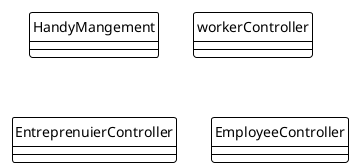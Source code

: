 @startuml Handy Mangement
skinparam style Strictuml

!theme plain


class HandyMangement {
   
}

class workerController {
   
}

class EntreprenuierController {
   
}

class EmployeeController {

}


@enduml